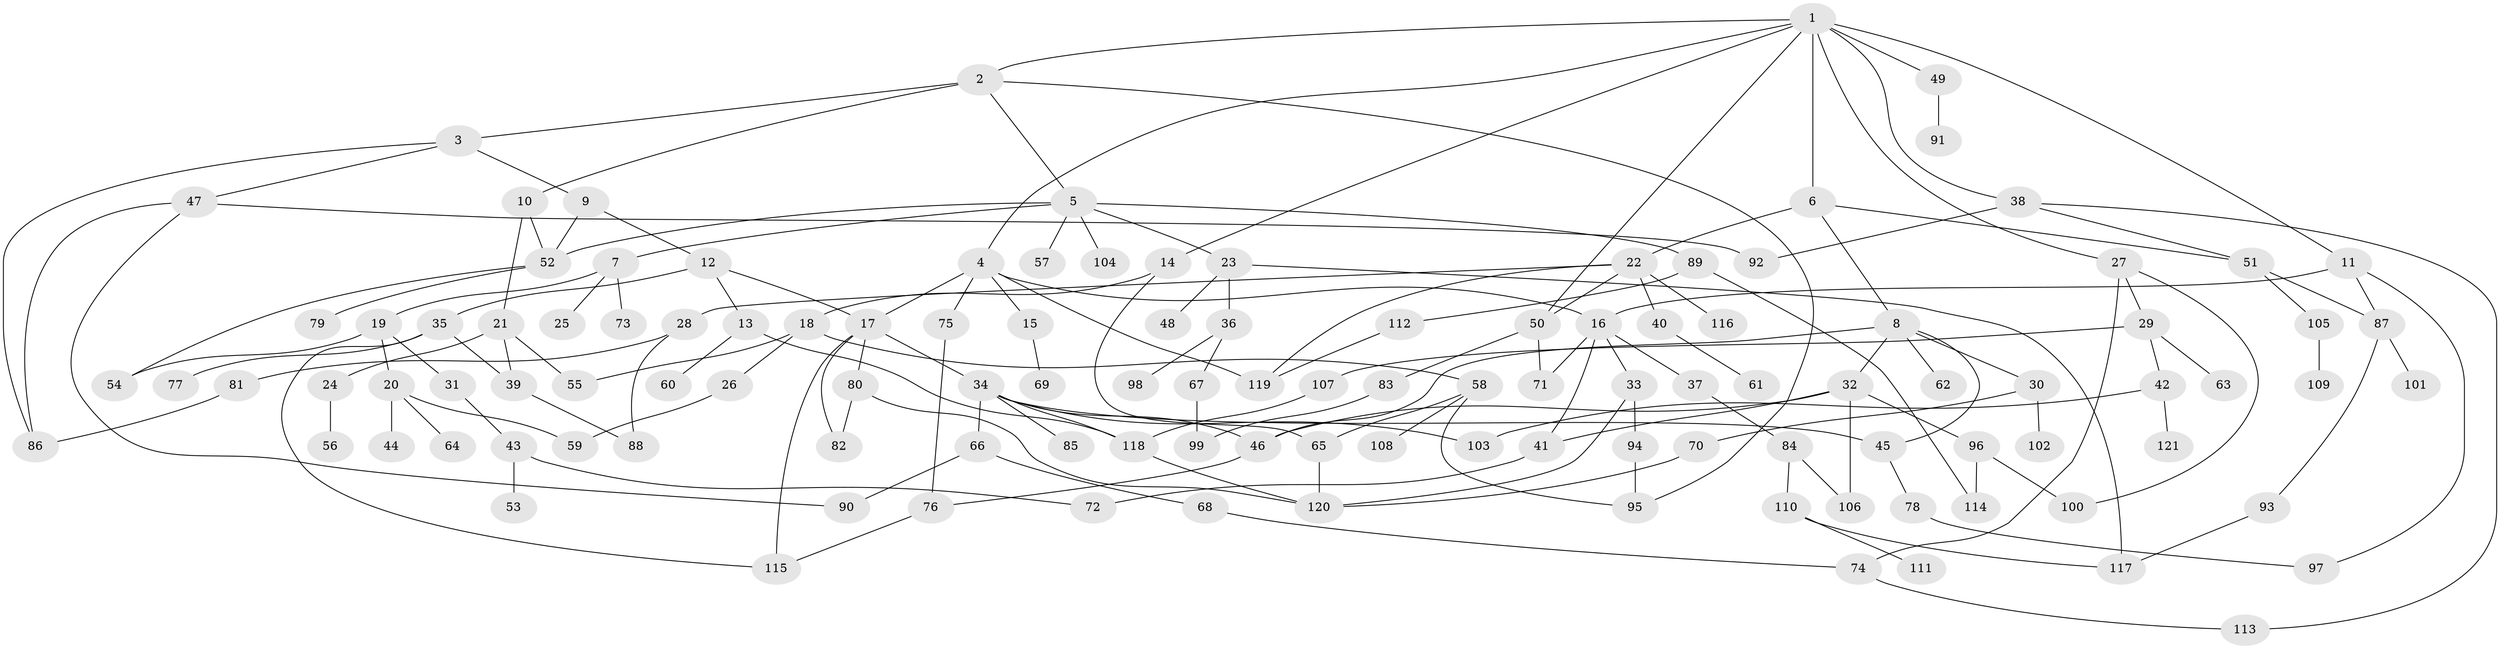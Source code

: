 // Generated by graph-tools (version 1.1) at 2025/01/03/09/25 03:01:09]
// undirected, 121 vertices, 167 edges
graph export_dot {
graph [start="1"]
  node [color=gray90,style=filled];
  1;
  2;
  3;
  4;
  5;
  6;
  7;
  8;
  9;
  10;
  11;
  12;
  13;
  14;
  15;
  16;
  17;
  18;
  19;
  20;
  21;
  22;
  23;
  24;
  25;
  26;
  27;
  28;
  29;
  30;
  31;
  32;
  33;
  34;
  35;
  36;
  37;
  38;
  39;
  40;
  41;
  42;
  43;
  44;
  45;
  46;
  47;
  48;
  49;
  50;
  51;
  52;
  53;
  54;
  55;
  56;
  57;
  58;
  59;
  60;
  61;
  62;
  63;
  64;
  65;
  66;
  67;
  68;
  69;
  70;
  71;
  72;
  73;
  74;
  75;
  76;
  77;
  78;
  79;
  80;
  81;
  82;
  83;
  84;
  85;
  86;
  87;
  88;
  89;
  90;
  91;
  92;
  93;
  94;
  95;
  96;
  97;
  98;
  99;
  100;
  101;
  102;
  103;
  104;
  105;
  106;
  107;
  108;
  109;
  110;
  111;
  112;
  113;
  114;
  115;
  116;
  117;
  118;
  119;
  120;
  121;
  1 -- 2;
  1 -- 4;
  1 -- 6;
  1 -- 11;
  1 -- 14;
  1 -- 27;
  1 -- 38;
  1 -- 49;
  1 -- 50;
  2 -- 3;
  2 -- 5;
  2 -- 10;
  2 -- 95;
  3 -- 9;
  3 -- 47;
  3 -- 86;
  4 -- 15;
  4 -- 17;
  4 -- 75;
  4 -- 119;
  4 -- 16;
  5 -- 7;
  5 -- 23;
  5 -- 52;
  5 -- 57;
  5 -- 89;
  5 -- 104;
  6 -- 8;
  6 -- 22;
  6 -- 51;
  7 -- 19;
  7 -- 25;
  7 -- 73;
  8 -- 30;
  8 -- 32;
  8 -- 46;
  8 -- 62;
  8 -- 45;
  9 -- 12;
  9 -- 52;
  10 -- 21;
  10 -- 52;
  11 -- 16;
  11 -- 87;
  11 -- 97;
  12 -- 13;
  12 -- 35;
  12 -- 17;
  13 -- 60;
  13 -- 118;
  14 -- 18;
  14 -- 65;
  15 -- 69;
  16 -- 33;
  16 -- 37;
  16 -- 41;
  16 -- 71;
  17 -- 34;
  17 -- 80;
  17 -- 115;
  17 -- 82;
  18 -- 26;
  18 -- 58;
  18 -- 55;
  19 -- 20;
  19 -- 31;
  19 -- 54;
  20 -- 44;
  20 -- 64;
  20 -- 59;
  21 -- 24;
  21 -- 39;
  21 -- 55;
  22 -- 28;
  22 -- 40;
  22 -- 50;
  22 -- 116;
  22 -- 119;
  23 -- 36;
  23 -- 48;
  23 -- 117;
  24 -- 56;
  26 -- 59;
  27 -- 29;
  27 -- 74;
  27 -- 100;
  28 -- 81;
  28 -- 88;
  29 -- 42;
  29 -- 63;
  29 -- 107;
  30 -- 70;
  30 -- 102;
  31 -- 43;
  32 -- 96;
  32 -- 46;
  32 -- 41;
  32 -- 106;
  33 -- 94;
  33 -- 120;
  34 -- 45;
  34 -- 66;
  34 -- 85;
  34 -- 46;
  34 -- 118;
  34 -- 103;
  35 -- 77;
  35 -- 39;
  35 -- 115;
  36 -- 67;
  36 -- 98;
  37 -- 84;
  38 -- 51;
  38 -- 92;
  38 -- 113;
  39 -- 88;
  40 -- 61;
  41 -- 72;
  42 -- 103;
  42 -- 121;
  43 -- 53;
  43 -- 72;
  45 -- 78;
  46 -- 76;
  47 -- 86;
  47 -- 92;
  47 -- 90;
  49 -- 91;
  50 -- 71;
  50 -- 83;
  51 -- 105;
  51 -- 87;
  52 -- 79;
  52 -- 54;
  58 -- 108;
  58 -- 65;
  58 -- 95;
  65 -- 120;
  66 -- 68;
  66 -- 90;
  67 -- 99;
  68 -- 74;
  70 -- 120;
  74 -- 113;
  75 -- 76;
  76 -- 115;
  78 -- 97;
  80 -- 82;
  80 -- 120;
  81 -- 86;
  83 -- 99;
  84 -- 106;
  84 -- 110;
  87 -- 93;
  87 -- 101;
  89 -- 112;
  89 -- 114;
  93 -- 117;
  94 -- 95;
  96 -- 100;
  96 -- 114;
  105 -- 109;
  107 -- 118;
  110 -- 111;
  110 -- 117;
  112 -- 119;
  118 -- 120;
}
